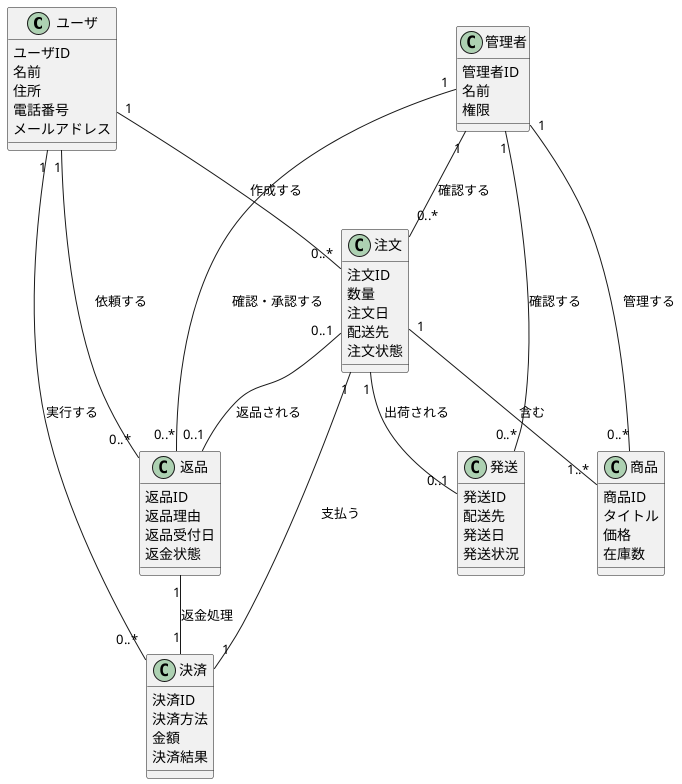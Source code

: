 @startuml
skinparam classAttributeIconSize 0

class ユーザ {
  ユーザID
  名前
  住所
  電話番号
  メールアドレス
}

class 商品 {
  商品ID
  タイトル
  価格
  在庫数
}

class 注文 {
  注文ID
  数量
  注文日
  配送先
  注文状態
}

class 決済 {
  決済ID
  決済方法
  金額
  決済結果
}

class 発送 {
  発送ID
  配送先
  発送日
  発送状況
}

class 返品 {
  返品ID
  返品理由
  返品受付日
  返金状態
}

class 管理者 {
  管理者ID
  名前
  権限
}

' 関連
ユーザ "1" -- "0..*" 注文 : 作成する
ユーザ "1" -- "0..*" 返品 : 依頼する
ユーザ "1" -- "0..*" 決済 : 実行する

注文 "1" -- "1..*" 商品 : 含む
注文 "1" -- "1" 決済 : 支払う
注文 "1" -- "0..1" 発送 : 出荷される
注文 "0..1" -- "0..1" 返品 : 返品される

返品 "1" -- "1" 決済 : 返金処理

管理者 "1" -- "0..*" 商品 : 管理する
管理者 "1" -- "0..*" 注文 : 確認する
管理者 "1" -- "0..*" 発送 : 確認する
管理者 "1" -- "0..*" 返品 : 確認・承認する

@enduml
